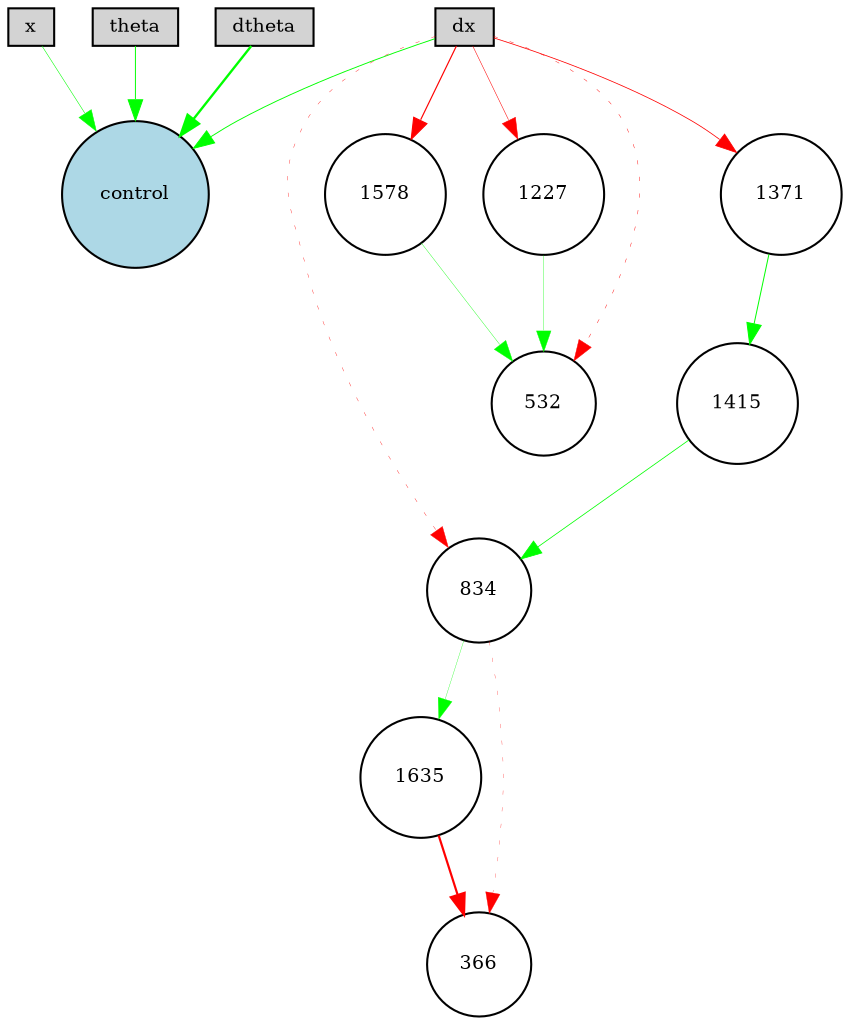 digraph {
	node [fontsize=9 height=0.2 shape=circle width=0.2]
	x [fillcolor=lightgray shape=box style=filled]
	dx [fillcolor=lightgray shape=box style=filled]
	theta [fillcolor=lightgray shape=box style=filled]
	dtheta [fillcolor=lightgray shape=box style=filled]
	control [fillcolor=lightblue style=filled]
	834 [fillcolor=white style=filled]
	1635 [fillcolor=white style=filled]
	1415 [fillcolor=white style=filled]
	1578 [fillcolor=white style=filled]
	1227 [fillcolor=white style=filled]
	366 [fillcolor=white style=filled]
	532 [fillcolor=white style=filled]
	1371 [fillcolor=white style=filled]
	x -> control [color=green penwidth=0.2613772578350895 style=solid]
	dtheta -> control [color=green penwidth=1.132280268095886 style=solid]
	dx -> control [color=green penwidth=0.4419930333974921 style=solid]
	dx -> 532 [color=red penwidth=0.2091522274938139 style=dotted]
	dx -> 834 [color=red penwidth=0.17348750012389003 style=dotted]
	834 -> 366 [color=red penwidth=0.13422083365637894 style=dotted]
	theta -> control [color=green penwidth=0.4644590628874582 style=solid]
	dx -> 1227 [color=red penwidth=0.24847682837935423 style=solid]
	1227 -> 532 [color=green penwidth=0.16733598069347655 style=solid]
	dx -> 1371 [color=red penwidth=0.37330240918892377 style=solid]
	1371 -> 1415 [color=green penwidth=0.47775596256376385 style=solid]
	1415 -> 834 [color=green penwidth=0.3724554086445272 style=solid]
	dx -> 1578 [color=red penwidth=0.5631476378235563 style=solid]
	1578 -> 532 [color=green penwidth=0.1815868722900834 style=solid]
	834 -> 1635 [color=green penwidth=0.14926185690563853 style=solid]
	1635 -> 366 [color=red penwidth=1.0461927489654301 style=solid]
}
